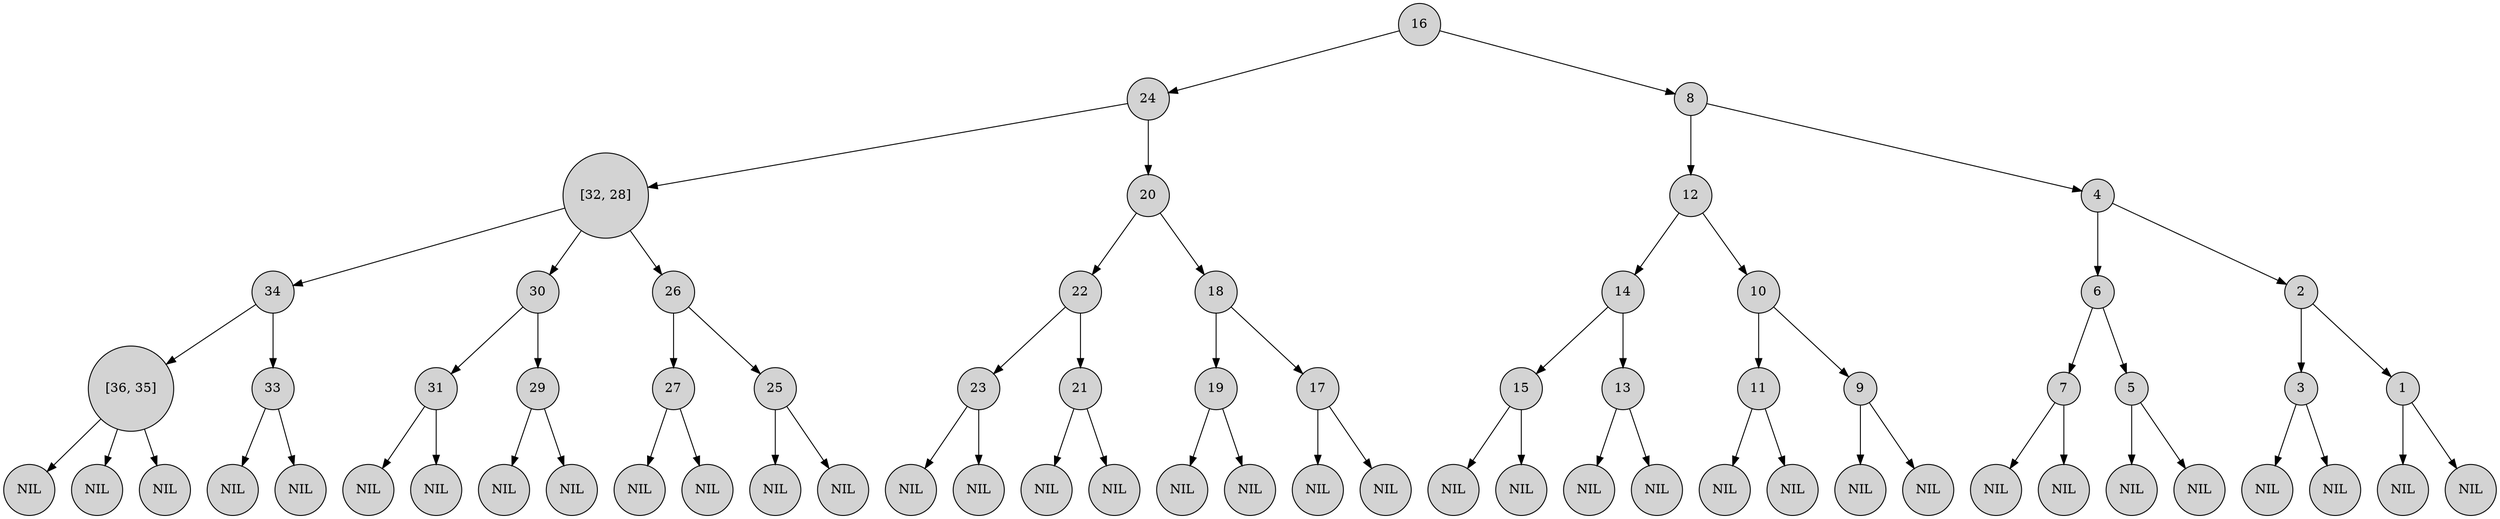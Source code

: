 
digraph {
rankdir=TB;
node [shape = circle; style = filled;];
5->6;
5->7;
5->8;
4->5;
9->10;
9->11;
4->9;
3->4;
13->14;
13->15;
12->13;
16->17;
16->18;
12->16;
3->12;
20->21;
20->22;
19->20;
23->24;
23->25;
19->23;
3->19;
2->3;
28->29;
28->30;
27->28;
31->32;
31->33;
27->31;
26->27;
35->36;
35->37;
34->35;
38->39;
38->40;
34->38;
26->34;
2->26;
1->2;
44->45;
44->46;
43->44;
47->48;
47->49;
43->47;
42->43;
51->52;
51->53;
50->51;
54->55;
54->56;
50->54;
42->50;
41->42;
59->60;
59->61;
58->59;
62->63;
62->64;
58->62;
57->58;
66->67;
66->68;
65->66;
69->70;
69->71;
65->69;
57->65;
41->57;
1->41;
1 [label="16";]
2 [label="24";]
3 [label="[32, 28]";]
4 [label="34";]
5 [label="[36, 35]";]
6 [label="NIL";]
7 [label="NIL";]
8 [label="NIL";]
9 [label="33";]
10 [label="NIL";]
11 [label="NIL";]
12 [label="30";]
13 [label="31";]
14 [label="NIL";]
15 [label="NIL";]
16 [label="29";]
17 [label="NIL";]
18 [label="NIL";]
19 [label="26";]
20 [label="27";]
21 [label="NIL";]
22 [label="NIL";]
23 [label="25";]
24 [label="NIL";]
25 [label="NIL";]
26 [label="20";]
27 [label="22";]
28 [label="23";]
29 [label="NIL";]
30 [label="NIL";]
31 [label="21";]
32 [label="NIL";]
33 [label="NIL";]
34 [label="18";]
35 [label="19";]
36 [label="NIL";]
37 [label="NIL";]
38 [label="17";]
39 [label="NIL";]
40 [label="NIL";]
41 [label="8";]
42 [label="12";]
43 [label="14";]
44 [label="15";]
45 [label="NIL";]
46 [label="NIL";]
47 [label="13";]
48 [label="NIL";]
49 [label="NIL";]
50 [label="10";]
51 [label="11";]
52 [label="NIL";]
53 [label="NIL";]
54 [label="9";]
55 [label="NIL";]
56 [label="NIL";]
57 [label="4";]
58 [label="6";]
59 [label="7";]
60 [label="NIL";]
61 [label="NIL";]
62 [label="5";]
63 [label="NIL";]
64 [label="NIL";]
65 [label="2";]
66 [label="3";]
67 [label="NIL";]
68 [label="NIL";]
69 [label="1";]
70 [label="NIL";]
71 [label="NIL";]
}

